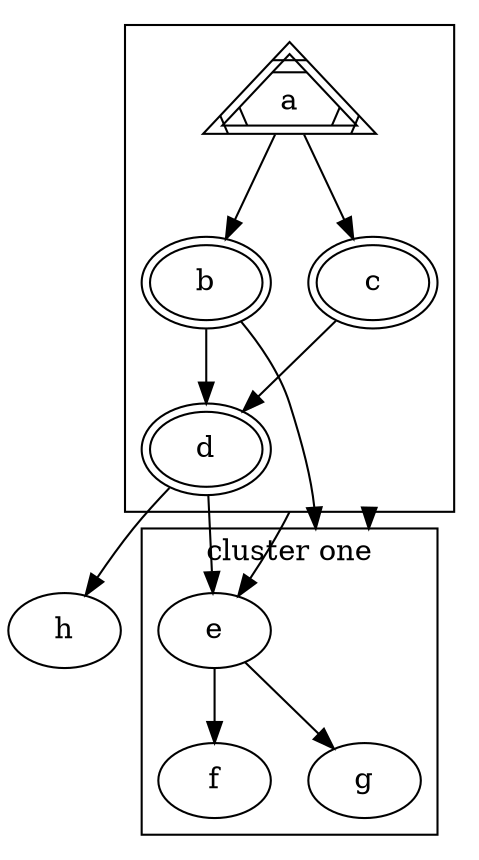 digraph G { compound=true;
  subgraph cluster0 { 
    node [peripheries = 2];
    a [ shape = triangle; style = "diagonals" ];
    a -> b;
    a -> c;
    b -> d;
    c -> d;
  }
  subgraph cluster1 {
    //style = "diagonals";
    label = "cluster one";
    e -> g;
    e -> f;
  }
  b -> f [lhead=cluster1];
  d -> e;
  c -> g [ltail=cluster0,
          lhead=cluster1];
  c -> e [ltail=cluster0];
  d -> h;
}
